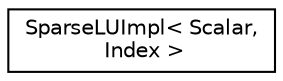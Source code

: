 digraph "Graphical Class Hierarchy"
{
  edge [fontname="Helvetica",fontsize="10",labelfontname="Helvetica",labelfontsize="10"];
  node [fontname="Helvetica",fontsize="10",shape=record];
  rankdir="LR";
  Node1 [label="SparseLUImpl\< Scalar,\l Index \>",height=0.2,width=0.4,color="black", fillcolor="white", style="filled",URL="$class_sparse_l_u_impl.html"];
}
